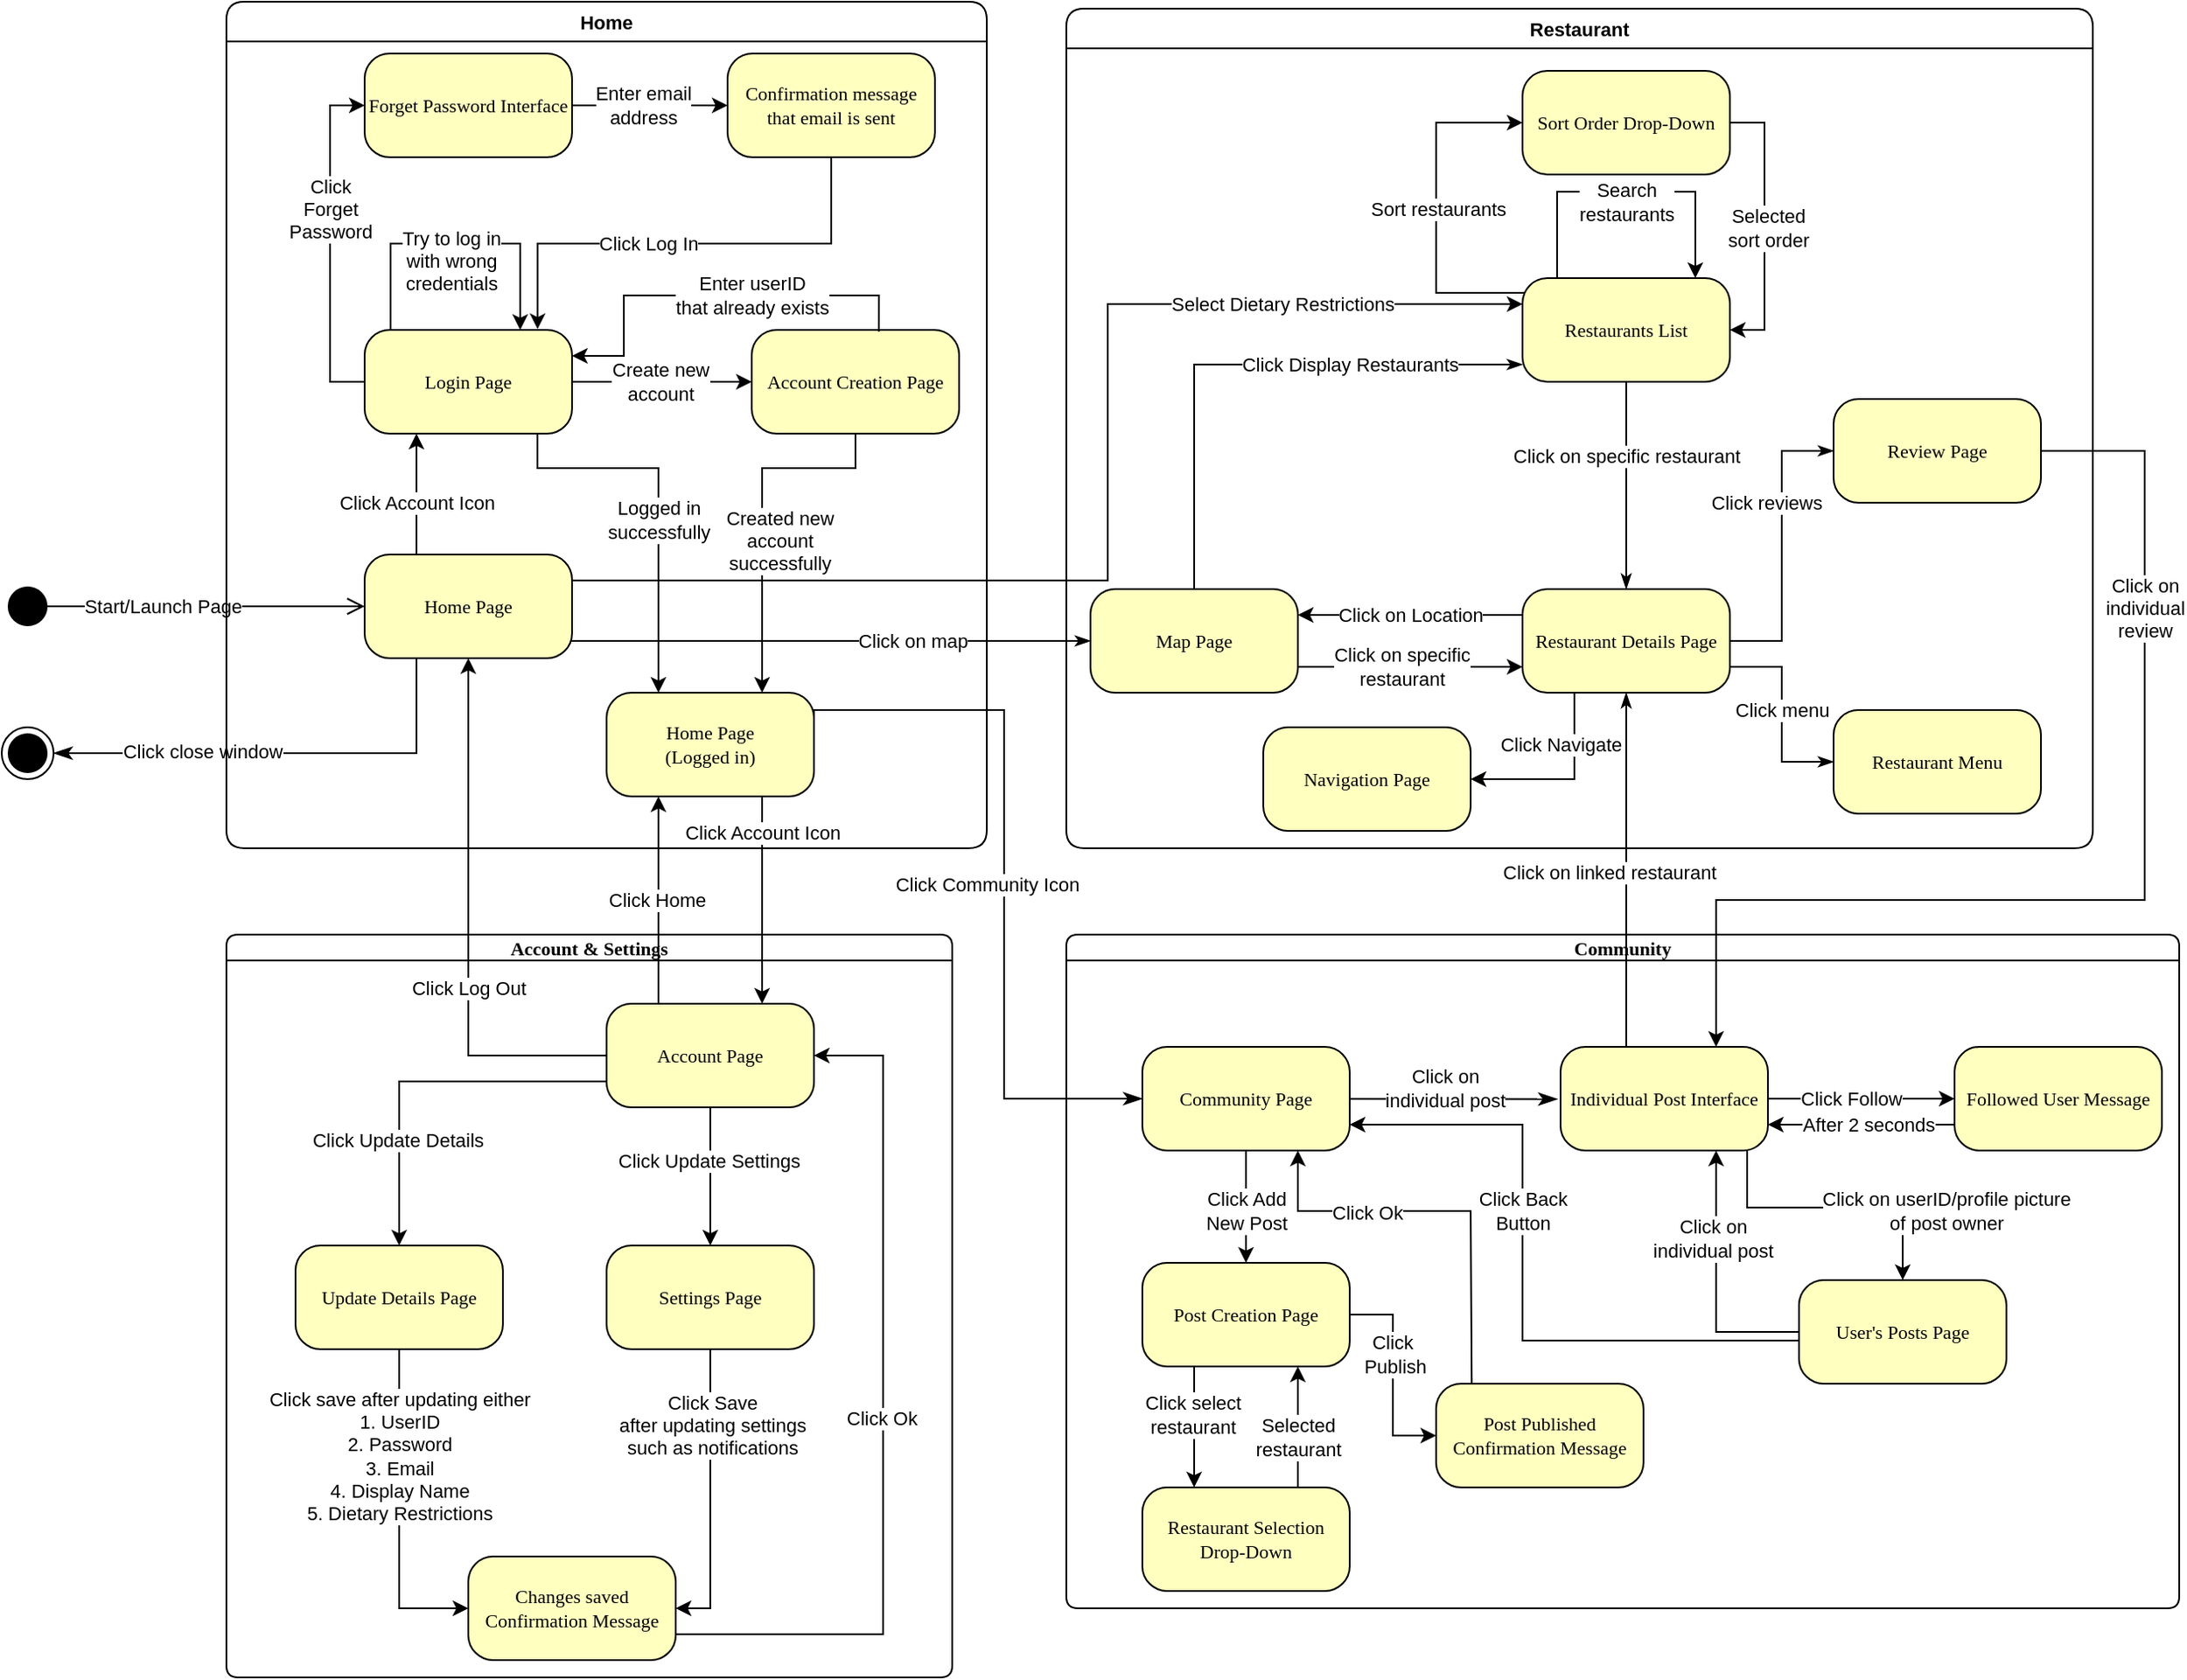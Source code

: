 <mxfile version="20.8.23" type="device"><diagram name="Page-1" id="58cdce13-f638-feb5-8d6f-7d28b1aa9fa0"><mxGraphModel dx="794" dy="396" grid="1" gridSize="10" guides="1" tooltips="1" connect="1" arrows="1" fold="1" page="1" pageScale="1" pageWidth="1100" pageHeight="850" background="none" math="0" shadow="0"><root><mxCell id="0"/><mxCell id="1" parent="0"/><mxCell id="382b91b5511bd0f7-1" value="" style="ellipse;html=1;shape=startState;fillColor=#000000;strokeColor=#000000;rounded=1;shadow=0;comic=0;labelBackgroundColor=none;fontFamily=Verdana;fontSize=11;fontColor=#000000;align=center;direction=south;" parent="1" vertex="1"><mxGeometry x="20" y="425" width="30" height="30" as="geometry"/></mxCell><mxCell id="7J5QnzSgjSci-G4uNdSz-25" style="edgeStyle=orthogonalEdgeStyle;rounded=0;orthogonalLoop=1;jettySize=auto;html=1;exitX=0.996;exitY=0.814;exitDx=0;exitDy=0;entryX=0;entryY=0.5;entryDx=0;entryDy=0;startArrow=none;startFill=0;endArrow=classicThin;endFill=1;fontSize=11;exitPerimeter=0;" parent="1" source="382b91b5511bd0f7-6" target="7J5QnzSgjSci-G4uNdSz-22" edge="1"><mxGeometry relative="1" as="geometry"><Array as="points"><mxPoint x="350" y="460"/></Array></mxGeometry></mxCell><mxCell id="7J5QnzSgjSci-G4uNdSz-26" value="Click on map" style="edgeLabel;html=1;align=center;verticalAlign=middle;resizable=0;points=[];fontSize=11;" parent="7J5QnzSgjSci-G4uNdSz-25" vertex="1" connectable="0"><mxGeometry x="0.413" y="2" relative="1" as="geometry"><mxPoint x="-15" y="2" as="offset"/></mxGeometry></mxCell><mxCell id="OWajW4cfqbQFmXT0bylH-7" style="edgeStyle=orthogonalEdgeStyle;rounded=0;orthogonalLoop=1;jettySize=auto;html=1;exitX=0.25;exitY=1;exitDx=0;exitDy=0;entryX=1;entryY=0.5;entryDx=0;entryDy=0;fontSize=11;endArrow=classicThin;endFill=1;startSize=8;endSize=8;" parent="1" source="382b91b5511bd0f7-6" target="OWajW4cfqbQFmXT0bylH-5" edge="1"><mxGeometry relative="1" as="geometry"><Array as="points"><mxPoint x="260" y="525"/></Array></mxGeometry></mxCell><mxCell id="OWajW4cfqbQFmXT0bylH-17" value="Click close window" style="edgeLabel;html=1;align=center;verticalAlign=middle;resizable=0;points=[];fontSize=11;" parent="OWajW4cfqbQFmXT0bylH-7" vertex="1" connectable="0"><mxGeometry x="0.356" y="-1" relative="1" as="geometry"><mxPoint as="offset"/></mxGeometry></mxCell><mxCell id="2a3bc250acf0617d-7" value="Community" style="swimlane;whiteSpace=wrap;html=1;rounded=1;shadow=0;comic=0;labelBackgroundColor=none;strokeWidth=1;fontFamily=Verdana;fontSize=11;align=center;startSize=15;" parent="1" vertex="1"><mxGeometry x="636" y="630" width="644" height="390" as="geometry"/></mxCell><mxCell id="cELMfS2GaExNaG8Us1sW-94" style="edgeStyle=orthogonalEdgeStyle;rounded=0;orthogonalLoop=1;jettySize=auto;html=1;exitX=1;exitY=0.5;exitDx=0;exitDy=0;fontSize=11;" edge="1" parent="2a3bc250acf0617d-7" source="3cde6dad864a17aa-2" target="cELMfS2GaExNaG8Us1sW-93"><mxGeometry relative="1" as="geometry"/></mxCell><mxCell id="cELMfS2GaExNaG8Us1sW-95" value="Click Follow" style="edgeLabel;html=1;align=center;verticalAlign=middle;resizable=0;points=[];fontSize=11;" vertex="1" connectable="0" parent="cELMfS2GaExNaG8Us1sW-94"><mxGeometry x="-0.3" y="1" relative="1" as="geometry"><mxPoint x="10" y="1" as="offset"/></mxGeometry></mxCell><mxCell id="cELMfS2GaExNaG8Us1sW-99" style="edgeStyle=orthogonalEdgeStyle;rounded=0;orthogonalLoop=1;jettySize=auto;html=1;exitX=0.889;exitY=0.985;exitDx=0;exitDy=0;entryX=0.5;entryY=0;entryDx=0;entryDy=0;fontSize=11;exitPerimeter=0;" edge="1" parent="2a3bc250acf0617d-7" source="3cde6dad864a17aa-2" target="cELMfS2GaExNaG8Us1sW-98"><mxGeometry relative="1" as="geometry"><Array as="points"><mxPoint x="394" y="124"/><mxPoint x="394" y="158"/><mxPoint x="484" y="158"/></Array></mxGeometry></mxCell><mxCell id="cELMfS2GaExNaG8Us1sW-100" value="Click on userID/profile picture &lt;br&gt;of post owner" style="edgeLabel;html=1;align=center;verticalAlign=middle;resizable=0;points=[];fontSize=11;" vertex="1" connectable="0" parent="cELMfS2GaExNaG8Us1sW-99"><mxGeometry x="-0.243" relative="1" as="geometry"><mxPoint x="86" y="2" as="offset"/></mxGeometry></mxCell><mxCell id="3cde6dad864a17aa-2" value="Individual Post Interface" style="rounded=1;whiteSpace=wrap;html=1;arcSize=24;fillColor=#ffffc0;strokeColor=#000000;shadow=0;comic=0;labelBackgroundColor=none;fontFamily=Verdana;fontSize=11;fontColor=#000000;align=center;" parent="2a3bc250acf0617d-7" vertex="1"><mxGeometry x="286" y="65" width="120" height="60" as="geometry"/></mxCell><mxCell id="OWajW4cfqbQFmXT0bylH-1" style="edgeStyle=none;curved=1;rounded=0;orthogonalLoop=1;jettySize=auto;html=1;entryX=-0.015;entryY=0.504;entryDx=0;entryDy=0;entryPerimeter=0;fontSize=11;startSize=8;endSize=8;endArrow=classicThin;endFill=1;" parent="2a3bc250acf0617d-7" source="382b91b5511bd0f7-10" target="3cde6dad864a17aa-2" edge="1"><mxGeometry relative="1" as="geometry"/></mxCell><mxCell id="OWajW4cfqbQFmXT0bylH-12" value="Click on &lt;br&gt;individual post" style="edgeLabel;html=1;align=center;verticalAlign=middle;resizable=0;points=[];fontSize=11;" parent="OWajW4cfqbQFmXT0bylH-1" vertex="1" connectable="0"><mxGeometry x="-0.406" relative="1" as="geometry"><mxPoint x="19" y="-6" as="offset"/></mxGeometry></mxCell><mxCell id="cELMfS2GaExNaG8Us1sW-80" style="edgeStyle=orthogonalEdgeStyle;rounded=0;orthogonalLoop=1;jettySize=auto;html=1;exitX=0.5;exitY=1;exitDx=0;exitDy=0;entryX=0.5;entryY=0;entryDx=0;entryDy=0;fontSize=11;" edge="1" parent="2a3bc250acf0617d-7" source="382b91b5511bd0f7-10" target="cELMfS2GaExNaG8Us1sW-79"><mxGeometry relative="1" as="geometry"/></mxCell><mxCell id="cELMfS2GaExNaG8Us1sW-81" value="Click Add &lt;br&gt;New Post" style="edgeLabel;html=1;align=center;verticalAlign=middle;resizable=0;points=[];fontSize=11;" vertex="1" connectable="0" parent="cELMfS2GaExNaG8Us1sW-80"><mxGeometry x="-0.209" relative="1" as="geometry"><mxPoint y="9" as="offset"/></mxGeometry></mxCell><mxCell id="382b91b5511bd0f7-10" value="Community Page" style="rounded=1;whiteSpace=wrap;html=1;arcSize=24;fillColor=#ffffc0;strokeColor=#000000;shadow=0;comic=0;labelBackgroundColor=none;fontFamily=Verdana;fontSize=11;fontColor=#000000;align=center;fontStyle=0" parent="2a3bc250acf0617d-7" vertex="1"><mxGeometry x="44" y="65" width="120" height="60" as="geometry"/></mxCell><mxCell id="cELMfS2GaExNaG8Us1sW-83" style="edgeStyle=orthogonalEdgeStyle;rounded=0;orthogonalLoop=1;jettySize=auto;html=1;exitX=0.25;exitY=1;exitDx=0;exitDy=0;fontSize=11;entryX=0.25;entryY=0;entryDx=0;entryDy=0;" edge="1" parent="2a3bc250acf0617d-7" source="cELMfS2GaExNaG8Us1sW-79" target="cELMfS2GaExNaG8Us1sW-82"><mxGeometry relative="1" as="geometry"/></mxCell><mxCell id="cELMfS2GaExNaG8Us1sW-84" value="Click select &lt;br&gt;restaurant" style="edgeLabel;html=1;align=center;verticalAlign=middle;resizable=0;points=[];fontSize=11;" vertex="1" connectable="0" parent="cELMfS2GaExNaG8Us1sW-83"><mxGeometry x="-0.206" y="-1" relative="1" as="geometry"><mxPoint as="offset"/></mxGeometry></mxCell><mxCell id="cELMfS2GaExNaG8Us1sW-104" style="edgeStyle=orthogonalEdgeStyle;rounded=0;orthogonalLoop=1;jettySize=auto;html=1;exitX=1;exitY=0.5;exitDx=0;exitDy=0;entryX=0;entryY=0.5;entryDx=0;entryDy=0;fontSize=11;" edge="1" parent="2a3bc250acf0617d-7" source="cELMfS2GaExNaG8Us1sW-79" target="cELMfS2GaExNaG8Us1sW-89"><mxGeometry relative="1" as="geometry"/></mxCell><mxCell id="cELMfS2GaExNaG8Us1sW-105" value="Click&amp;nbsp;&lt;br&gt;Publish" style="edgeLabel;html=1;align=center;verticalAlign=middle;resizable=0;points=[];fontSize=11;" vertex="1" connectable="0" parent="cELMfS2GaExNaG8Us1sW-104"><mxGeometry x="-0.191" y="-1" relative="1" as="geometry"><mxPoint x="2" y="-1" as="offset"/></mxGeometry></mxCell><mxCell id="cELMfS2GaExNaG8Us1sW-79" value="Post Creation Page" style="rounded=1;whiteSpace=wrap;html=1;arcSize=24;fillColor=#ffffc0;strokeColor=#000000;shadow=0;comic=0;labelBackgroundColor=none;fontFamily=Verdana;fontSize=11;fontColor=#000000;align=center;fontStyle=0" vertex="1" parent="2a3bc250acf0617d-7"><mxGeometry x="44" y="190" width="120" height="60" as="geometry"/></mxCell><mxCell id="cELMfS2GaExNaG8Us1sW-85" style="edgeStyle=orthogonalEdgeStyle;rounded=0;orthogonalLoop=1;jettySize=auto;html=1;exitX=0.75;exitY=0;exitDx=0;exitDy=0;entryX=0.75;entryY=1;entryDx=0;entryDy=0;fontSize=11;" edge="1" parent="2a3bc250acf0617d-7" source="cELMfS2GaExNaG8Us1sW-82" target="cELMfS2GaExNaG8Us1sW-79"><mxGeometry relative="1" as="geometry"/></mxCell><mxCell id="cELMfS2GaExNaG8Us1sW-86" value="Selected &lt;br&gt;restaurant" style="edgeLabel;html=1;align=center;verticalAlign=middle;resizable=0;points=[];fontSize=11;" vertex="1" connectable="0" parent="cELMfS2GaExNaG8Us1sW-85"><mxGeometry x="0.267" relative="1" as="geometry"><mxPoint y="15" as="offset"/></mxGeometry></mxCell><mxCell id="cELMfS2GaExNaG8Us1sW-82" value="Restaurant Selection Drop-Down" style="rounded=1;whiteSpace=wrap;html=1;arcSize=24;fillColor=#ffffc0;strokeColor=#000000;shadow=0;comic=0;labelBackgroundColor=none;fontFamily=Verdana;fontSize=11;fontColor=#000000;align=center;fontStyle=0" vertex="1" parent="2a3bc250acf0617d-7"><mxGeometry x="44" y="320" width="120" height="60" as="geometry"/></mxCell><mxCell id="cELMfS2GaExNaG8Us1sW-91" style="edgeStyle=orthogonalEdgeStyle;rounded=0;orthogonalLoop=1;jettySize=auto;html=1;exitX=0.172;exitY=-0.051;exitDx=0;exitDy=0;entryX=0.75;entryY=1;entryDx=0;entryDy=0;fontSize=11;exitPerimeter=0;" edge="1" parent="2a3bc250acf0617d-7" source="cELMfS2GaExNaG8Us1sW-89" target="382b91b5511bd0f7-10"><mxGeometry relative="1" as="geometry"><Array as="points"><mxPoint x="235" y="260"/><mxPoint x="234" y="160"/><mxPoint x="134" y="160"/></Array></mxGeometry></mxCell><mxCell id="cELMfS2GaExNaG8Us1sW-92" value="Click Ok" style="edgeLabel;html=1;align=center;verticalAlign=middle;resizable=0;points=[];fontSize=11;" vertex="1" connectable="0" parent="cELMfS2GaExNaG8Us1sW-91"><mxGeometry x="-0.172" y="1" relative="1" as="geometry"><mxPoint x="-59" y="-4" as="offset"/></mxGeometry></mxCell><mxCell id="cELMfS2GaExNaG8Us1sW-89" value="Post Published Confirmation Message" style="rounded=1;whiteSpace=wrap;html=1;arcSize=24;fillColor=#ffffc0;strokeColor=#000000;shadow=0;comic=0;labelBackgroundColor=none;fontFamily=Verdana;fontSize=11;fontColor=#000000;align=center;fontStyle=0" vertex="1" parent="2a3bc250acf0617d-7"><mxGeometry x="214" y="260" width="120" height="60" as="geometry"/></mxCell><mxCell id="cELMfS2GaExNaG8Us1sW-96" style="edgeStyle=orthogonalEdgeStyle;rounded=0;orthogonalLoop=1;jettySize=auto;html=1;exitX=0;exitY=0.75;exitDx=0;exitDy=0;entryX=1;entryY=0.75;entryDx=0;entryDy=0;fontSize=11;" edge="1" parent="2a3bc250acf0617d-7" source="cELMfS2GaExNaG8Us1sW-93" target="3cde6dad864a17aa-2"><mxGeometry relative="1" as="geometry"/></mxCell><mxCell id="cELMfS2GaExNaG8Us1sW-97" value="After 2 seconds" style="edgeLabel;html=1;align=center;verticalAlign=middle;resizable=0;points=[];fontSize=11;" vertex="1" connectable="0" parent="cELMfS2GaExNaG8Us1sW-96"><mxGeometry x="0.153" relative="1" as="geometry"><mxPoint x="12" as="offset"/></mxGeometry></mxCell><mxCell id="cELMfS2GaExNaG8Us1sW-93" value="Followed User Message" style="rounded=1;whiteSpace=wrap;html=1;arcSize=24;fillColor=#ffffc0;strokeColor=#000000;shadow=0;comic=0;labelBackgroundColor=none;fontFamily=Verdana;fontSize=11;fontColor=#000000;align=center;" vertex="1" parent="2a3bc250acf0617d-7"><mxGeometry x="514" y="65" width="120" height="60" as="geometry"/></mxCell><mxCell id="cELMfS2GaExNaG8Us1sW-101" style="edgeStyle=orthogonalEdgeStyle;rounded=0;orthogonalLoop=1;jettySize=auto;html=1;exitX=0;exitY=0.5;exitDx=0;exitDy=0;entryX=0.75;entryY=1;entryDx=0;entryDy=0;fontSize=11;" edge="1" parent="2a3bc250acf0617d-7" source="cELMfS2GaExNaG8Us1sW-98" target="3cde6dad864a17aa-2"><mxGeometry relative="1" as="geometry"/></mxCell><mxCell id="cELMfS2GaExNaG8Us1sW-102" value="Click on &lt;br&gt;individual post" style="edgeLabel;html=1;align=center;verticalAlign=middle;resizable=0;points=[];fontSize=11;" vertex="1" connectable="0" parent="cELMfS2GaExNaG8Us1sW-101"><mxGeometry x="0.685" y="2" relative="1" as="geometry"><mxPoint y="27" as="offset"/></mxGeometry></mxCell><mxCell id="cELMfS2GaExNaG8Us1sW-106" style="edgeStyle=orthogonalEdgeStyle;rounded=0;orthogonalLoop=1;jettySize=auto;html=1;exitX=0;exitY=0.75;exitDx=0;exitDy=0;entryX=1;entryY=0.75;entryDx=0;entryDy=0;fontSize=11;" edge="1" parent="2a3bc250acf0617d-7" source="cELMfS2GaExNaG8Us1sW-98" target="382b91b5511bd0f7-10"><mxGeometry relative="1" as="geometry"><Array as="points"><mxPoint x="264" y="235"/><mxPoint x="264" y="110"/></Array></mxGeometry></mxCell><mxCell id="cELMfS2GaExNaG8Us1sW-107" value="Click Back &lt;br&gt;Button" style="edgeLabel;html=1;align=center;verticalAlign=middle;resizable=0;points=[];fontSize=11;" vertex="1" connectable="0" parent="cELMfS2GaExNaG8Us1sW-106"><mxGeometry x="0.24" relative="1" as="geometry"><mxPoint as="offset"/></mxGeometry></mxCell><mxCell id="cELMfS2GaExNaG8Us1sW-98" value="User's Posts Page" style="rounded=1;whiteSpace=wrap;html=1;arcSize=24;fillColor=#ffffc0;strokeColor=#000000;shadow=0;comic=0;labelBackgroundColor=none;fontFamily=Verdana;fontSize=11;fontColor=#000000;align=center;" vertex="1" parent="2a3bc250acf0617d-7"><mxGeometry x="424" y="200" width="120" height="60" as="geometry"/></mxCell><mxCell id="2a3bc250acf0617d-9" style="edgeStyle=orthogonalEdgeStyle;html=1;labelBackgroundColor=none;endArrow=open;endSize=8;strokeColor=#000000;fontFamily=Verdana;fontSize=11;align=left;rounded=0;" parent="1" target="382b91b5511bd0f7-6" edge="1"><mxGeometry relative="1" as="geometry"><mxPoint x="40" y="440" as="sourcePoint"/><Array as="points"><mxPoint x="40" y="444"/><mxPoint x="40" y="440"/></Array></mxGeometry></mxCell><mxCell id="OWajW4cfqbQFmXT0bylH-11" value="Start/Launch Page" style="edgeLabel;html=1;align=center;verticalAlign=middle;resizable=0;points=[];fontSize=11;" parent="2a3bc250acf0617d-9" vertex="1" connectable="0"><mxGeometry x="-0.302" y="-1" relative="1" as="geometry"><mxPoint x="12" y="-1" as="offset"/></mxGeometry></mxCell><mxCell id="2a3bc250acf0617d-13" style="edgeStyle=orthogonalEdgeStyle;html=1;exitX=1;exitY=0.5;labelBackgroundColor=none;endArrow=classicThin;endSize=8;strokeColor=#000000;fontFamily=Verdana;fontSize=11;align=left;endFill=1;rounded=0;exitDx=0;exitDy=0;entryX=0;entryY=0.5;entryDx=0;entryDy=0;" parent="1" source="cELMfS2GaExNaG8Us1sW-20" target="382b91b5511bd0f7-10" edge="1"><mxGeometry relative="1" as="geometry"><mxPoint x="430" y="665" as="targetPoint"/><Array as="points"><mxPoint x="600" y="500"/><mxPoint x="600" y="725"/></Array></mxGeometry></mxCell><mxCell id="7J5QnzSgjSci-G4uNdSz-4" value="Click Community Icon" style="edgeLabel;html=1;align=center;verticalAlign=middle;resizable=0;points=[];fontSize=11;" parent="2a3bc250acf0617d-13" vertex="1" connectable="0"><mxGeometry x="-0.21" relative="1" as="geometry"><mxPoint x="-10" y="59" as="offset"/></mxGeometry></mxCell><mxCell id="7J5QnzSgjSci-G4uNdSz-19" style="edgeStyle=orthogonalEdgeStyle;rounded=0;orthogonalLoop=1;jettySize=auto;html=1;exitX=0.5;exitY=1;exitDx=0;exitDy=0;startArrow=classicThin;startFill=1;endArrow=none;endFill=0;fontSize=11;" parent="1" source="7J5QnzSgjSci-G4uNdSz-7" edge="1"><mxGeometry relative="1" as="geometry"><mxPoint x="960" y="695" as="targetPoint"/><Array as="points"><mxPoint x="960" y="695"/></Array></mxGeometry></mxCell><mxCell id="OWajW4cfqbQFmXT0bylH-13" value="Click on linked restaurant" style="edgeLabel;html=1;align=center;verticalAlign=middle;resizable=0;points=[];fontSize=11;" parent="7J5QnzSgjSci-G4uNdSz-19" vertex="1" connectable="0"><mxGeometry x="-0.376" y="4" relative="1" as="geometry"><mxPoint x="-14" y="40" as="offset"/></mxGeometry></mxCell><mxCell id="7J5QnzSgjSci-G4uNdSz-32" value="Restaurant" style="swimlane;whiteSpace=wrap;html=1;rounded=1;fontSize=11;startSize=23;" parent="1" vertex="1"><mxGeometry x="636" y="94" width="594" height="486" as="geometry"/></mxCell><mxCell id="7J5QnzSgjSci-G4uNdSz-29" value="Review Page" style="rounded=1;whiteSpace=wrap;html=1;arcSize=24;fillColor=#ffffc0;strokeColor=#000000;shadow=0;comic=0;labelBackgroundColor=none;fontFamily=Verdana;fontSize=11;fontColor=#000000;align=center;" parent="7J5QnzSgjSci-G4uNdSz-32" vertex="1"><mxGeometry x="444" y="226" width="120" height="60" as="geometry"/></mxCell><mxCell id="7J5QnzSgjSci-G4uNdSz-14" value="Restaurant Menu" style="rounded=1;whiteSpace=wrap;html=1;arcSize=24;fillColor=#ffffc0;strokeColor=#000000;shadow=0;comic=0;labelBackgroundColor=none;fontFamily=Verdana;fontSize=11;fontColor=#000000;align=center;" parent="7J5QnzSgjSci-G4uNdSz-32" vertex="1"><mxGeometry x="444" y="406" width="120" height="60" as="geometry"/></mxCell><mxCell id="cELMfS2GaExNaG8Us1sW-108" style="edgeStyle=orthogonalEdgeStyle;rounded=0;orthogonalLoop=1;jettySize=auto;html=1;exitX=0;exitY=0.25;exitDx=0;exitDy=0;entryX=1;entryY=0.25;entryDx=0;entryDy=0;fontSize=11;" edge="1" parent="7J5QnzSgjSci-G4uNdSz-32" source="7J5QnzSgjSci-G4uNdSz-7" target="7J5QnzSgjSci-G4uNdSz-22"><mxGeometry relative="1" as="geometry"/></mxCell><mxCell id="cELMfS2GaExNaG8Us1sW-109" value="Click on Location" style="edgeLabel;html=1;align=center;verticalAlign=middle;resizable=0;points=[];fontSize=11;" vertex="1" connectable="0" parent="cELMfS2GaExNaG8Us1sW-108"><mxGeometry x="0.188" relative="1" as="geometry"><mxPoint x="12" as="offset"/></mxGeometry></mxCell><mxCell id="cELMfS2GaExNaG8Us1sW-125" style="edgeStyle=orthogonalEdgeStyle;rounded=0;orthogonalLoop=1;jettySize=auto;html=1;exitX=0.25;exitY=1;exitDx=0;exitDy=0;entryX=1;entryY=0.5;entryDx=0;entryDy=0;fontSize=11;" edge="1" parent="7J5QnzSgjSci-G4uNdSz-32" source="7J5QnzSgjSci-G4uNdSz-7" target="cELMfS2GaExNaG8Us1sW-124"><mxGeometry relative="1" as="geometry"/></mxCell><mxCell id="cELMfS2GaExNaG8Us1sW-126" value="Click Navigate" style="edgeLabel;html=1;align=center;verticalAlign=middle;resizable=0;points=[];fontSize=11;" vertex="1" connectable="0" parent="cELMfS2GaExNaG8Us1sW-125"><mxGeometry x="0.279" relative="1" as="geometry"><mxPoint x="12" y="-20" as="offset"/></mxGeometry></mxCell><mxCell id="7J5QnzSgjSci-G4uNdSz-7" value="Restaurant Details Page" style="rounded=1;whiteSpace=wrap;html=1;arcSize=24;fillColor=#ffffc0;strokeColor=#000000;shadow=0;comic=0;labelBackgroundColor=none;fontFamily=Verdana;fontSize=11;fontColor=#000000;align=center;" parent="7J5QnzSgjSci-G4uNdSz-32" vertex="1"><mxGeometry x="264" y="336" width="120" height="60" as="geometry"/></mxCell><mxCell id="7J5QnzSgjSci-G4uNdSz-30" style="edgeStyle=orthogonalEdgeStyle;rounded=0;orthogonalLoop=1;jettySize=auto;html=1;exitX=1;exitY=0.5;exitDx=0;exitDy=0;entryX=0;entryY=0.5;entryDx=0;entryDy=0;strokeColor=#000000;startArrow=none;startFill=0;endArrow=classicThin;endFill=1;fontSize=11;" parent="7J5QnzSgjSci-G4uNdSz-32" source="7J5QnzSgjSci-G4uNdSz-7" target="7J5QnzSgjSci-G4uNdSz-29" edge="1"><mxGeometry relative="1" as="geometry"/></mxCell><mxCell id="OWajW4cfqbQFmXT0bylH-16" value="Click reviews" style="edgeLabel;html=1;align=center;verticalAlign=middle;resizable=0;points=[];fontSize=11;" parent="7J5QnzSgjSci-G4uNdSz-30" vertex="1" connectable="0"><mxGeometry x="0.429" y="-3" relative="1" as="geometry"><mxPoint x="-12" y="11" as="offset"/></mxGeometry></mxCell><mxCell id="7J5QnzSgjSci-G4uNdSz-16" style="edgeStyle=orthogonalEdgeStyle;rounded=0;orthogonalLoop=1;jettySize=auto;html=1;exitX=0;exitY=0.5;exitDx=0;exitDy=0;entryX=1;entryY=0.75;entryDx=0;entryDy=0;startArrow=classicThin;startFill=1;endArrow=none;endFill=0;fontSize=11;" parent="7J5QnzSgjSci-G4uNdSz-32" source="7J5QnzSgjSci-G4uNdSz-14" target="7J5QnzSgjSci-G4uNdSz-7" edge="1"><mxGeometry relative="1" as="geometry"/></mxCell><mxCell id="OWajW4cfqbQFmXT0bylH-15" value="Click menu" style="edgeLabel;html=1;align=center;verticalAlign=middle;resizable=0;points=[];fontSize=11;" parent="7J5QnzSgjSci-G4uNdSz-16" vertex="1" connectable="0"><mxGeometry x="0.304" y="-1" relative="1" as="geometry"><mxPoint x="-1" y="15" as="offset"/></mxGeometry></mxCell><mxCell id="cELMfS2GaExNaG8Us1sW-119" style="edgeStyle=orthogonalEdgeStyle;rounded=0;orthogonalLoop=1;jettySize=auto;html=1;exitX=0.022;exitY=0.142;exitDx=0;exitDy=0;fontSize=11;exitPerimeter=0;entryX=0;entryY=0.5;entryDx=0;entryDy=0;" edge="1" parent="7J5QnzSgjSci-G4uNdSz-32" source="382b91b5511bd0f7-9" target="cELMfS2GaExNaG8Us1sW-121"><mxGeometry relative="1" as="geometry"><mxPoint x="234" y="96" as="targetPoint"/><Array as="points"><mxPoint x="214" y="165"/><mxPoint x="214" y="66"/></Array></mxGeometry></mxCell><mxCell id="cELMfS2GaExNaG8Us1sW-120" value="Sort restaurants" style="edgeLabel;html=1;align=center;verticalAlign=middle;resizable=0;points=[];fontSize=11;" vertex="1" connectable="0" parent="cELMfS2GaExNaG8Us1sW-119"><mxGeometry x="0.525" y="4" relative="1" as="geometry"><mxPoint x="-2" y="54" as="offset"/></mxGeometry></mxCell><mxCell id="382b91b5511bd0f7-9" value="Restaurants List" style="rounded=1;whiteSpace=wrap;html=1;arcSize=24;fillColor=#ffffc0;strokeColor=#000000;shadow=0;comic=0;labelBackgroundColor=none;fontFamily=Verdana;fontSize=11;fontColor=#000000;align=center;" parent="7J5QnzSgjSci-G4uNdSz-32" vertex="1"><mxGeometry x="264" y="156" width="120" height="60" as="geometry"/></mxCell><mxCell id="7J5QnzSgjSci-G4uNdSz-11" style="edgeStyle=orthogonalEdgeStyle;rounded=0;orthogonalLoop=1;jettySize=auto;html=1;exitX=0.5;exitY=0;exitDx=0;exitDy=0;entryX=0.5;entryY=1;entryDx=0;entryDy=0;startArrow=classicThin;startFill=1;endArrow=none;endFill=0;fontSize=11;" parent="7J5QnzSgjSci-G4uNdSz-32" source="7J5QnzSgjSci-G4uNdSz-7" target="382b91b5511bd0f7-9" edge="1"><mxGeometry relative="1" as="geometry"/></mxCell><mxCell id="OWajW4cfqbQFmXT0bylH-14" value="Click on specific restaurant" style="edgeLabel;html=1;align=center;verticalAlign=middle;resizable=0;points=[];fontSize=11;" parent="7J5QnzSgjSci-G4uNdSz-11" vertex="1" connectable="0"><mxGeometry x="0.291" relative="1" as="geometry"><mxPoint as="offset"/></mxGeometry></mxCell><mxCell id="cELMfS2GaExNaG8Us1sW-111" style="edgeStyle=orthogonalEdgeStyle;rounded=0;orthogonalLoop=1;jettySize=auto;html=1;exitX=1;exitY=0.75;exitDx=0;exitDy=0;entryX=0;entryY=0.75;entryDx=0;entryDy=0;fontSize=11;" edge="1" parent="7J5QnzSgjSci-G4uNdSz-32" source="7J5QnzSgjSci-G4uNdSz-22" target="7J5QnzSgjSci-G4uNdSz-7"><mxGeometry relative="1" as="geometry"/></mxCell><mxCell id="cELMfS2GaExNaG8Us1sW-112" value="Click on specific &lt;br&gt;restaurant" style="edgeLabel;html=1;align=center;verticalAlign=middle;resizable=0;points=[];fontSize=11;" vertex="1" connectable="0" parent="cELMfS2GaExNaG8Us1sW-111"><mxGeometry x="-0.295" relative="1" as="geometry"><mxPoint x="14" as="offset"/></mxGeometry></mxCell><mxCell id="7J5QnzSgjSci-G4uNdSz-22" value="Map Page" style="rounded=1;whiteSpace=wrap;html=1;arcSize=24;fillColor=#ffffc0;strokeColor=#000000;shadow=0;comic=0;labelBackgroundColor=none;fontFamily=Verdana;fontSize=11;fontColor=#000000;align=center;" parent="7J5QnzSgjSci-G4uNdSz-32" vertex="1"><mxGeometry x="14" y="336" width="120" height="60" as="geometry"/></mxCell><mxCell id="7J5QnzSgjSci-G4uNdSz-23" style="edgeStyle=orthogonalEdgeStyle;rounded=0;orthogonalLoop=1;jettySize=auto;html=1;entryX=0.5;entryY=0;entryDx=0;entryDy=0;startArrow=classicThin;startFill=1;endArrow=none;endFill=0;fontSize=11;" parent="7J5QnzSgjSci-G4uNdSz-32" target="7J5QnzSgjSci-G4uNdSz-22" edge="1"><mxGeometry relative="1" as="geometry"><mxPoint x="264" y="206" as="sourcePoint"/><Array as="points"><mxPoint x="264" y="206"/><mxPoint x="74" y="206"/></Array></mxGeometry></mxCell><mxCell id="cELMfS2GaExNaG8Us1sW-110" value="Click Display Restaurants" style="edgeLabel;html=1;align=center;verticalAlign=middle;resizable=0;points=[];fontSize=11;" vertex="1" connectable="0" parent="7J5QnzSgjSci-G4uNdSz-23"><mxGeometry x="-0.2" relative="1" as="geometry"><mxPoint x="28" as="offset"/></mxGeometry></mxCell><mxCell id="cELMfS2GaExNaG8Us1sW-113" style="edgeStyle=orthogonalEdgeStyle;rounded=0;orthogonalLoop=1;jettySize=auto;html=1;fontSize=11;" edge="1" parent="7J5QnzSgjSci-G4uNdSz-32"><mxGeometry relative="1" as="geometry"><mxPoint x="284" y="156" as="sourcePoint"/><mxPoint x="364" y="156" as="targetPoint"/><Array as="points"><mxPoint x="284" y="156"/><mxPoint x="284" y="106"/><mxPoint x="364" y="106"/><mxPoint x="364" y="156"/></Array></mxGeometry></mxCell><mxCell id="cELMfS2GaExNaG8Us1sW-114" value="Search&lt;br&gt;restaurants" style="edgeLabel;html=1;align=center;verticalAlign=middle;resizable=0;points=[];fontSize=11;" vertex="1" connectable="0" parent="cELMfS2GaExNaG8Us1sW-113"><mxGeometry x="-0.135" y="-1" relative="1" as="geometry"><mxPoint x="12" y="5" as="offset"/></mxGeometry></mxCell><mxCell id="cELMfS2GaExNaG8Us1sW-122" style="edgeStyle=orthogonalEdgeStyle;rounded=0;orthogonalLoop=1;jettySize=auto;html=1;exitX=1;exitY=0.5;exitDx=0;exitDy=0;entryX=1;entryY=0.5;entryDx=0;entryDy=0;fontSize=11;" edge="1" parent="7J5QnzSgjSci-G4uNdSz-32" source="cELMfS2GaExNaG8Us1sW-121" target="382b91b5511bd0f7-9"><mxGeometry relative="1" as="geometry"/></mxCell><mxCell id="cELMfS2GaExNaG8Us1sW-123" value="Selected &lt;br&gt;sort order" style="edgeLabel;html=1;align=center;verticalAlign=middle;resizable=0;points=[];fontSize=11;" vertex="1" connectable="0" parent="cELMfS2GaExNaG8Us1sW-122"><mxGeometry x="-0.371" y="1" relative="1" as="geometry"><mxPoint x="1" y="30" as="offset"/></mxGeometry></mxCell><mxCell id="cELMfS2GaExNaG8Us1sW-121" value="Sort Order Drop-Down" style="rounded=1;whiteSpace=wrap;html=1;arcSize=24;fillColor=#ffffc0;strokeColor=#000000;shadow=0;comic=0;labelBackgroundColor=none;fontFamily=Verdana;fontSize=11;fontColor=#000000;align=center;" vertex="1" parent="7J5QnzSgjSci-G4uNdSz-32"><mxGeometry x="264" y="36" width="120" height="60" as="geometry"/></mxCell><mxCell id="cELMfS2GaExNaG8Us1sW-124" value="Navigation Page" style="rounded=1;whiteSpace=wrap;html=1;arcSize=24;fillColor=#ffffc0;strokeColor=#000000;shadow=0;comic=0;labelBackgroundColor=none;fontFamily=Verdana;fontSize=11;fontColor=#000000;align=center;" vertex="1" parent="7J5QnzSgjSci-G4uNdSz-32"><mxGeometry x="114" y="416" width="120" height="60" as="geometry"/></mxCell><mxCell id="7J5QnzSgjSci-G4uNdSz-34" value="Home" style="swimlane;whiteSpace=wrap;html=1;strokeColor=#000000;rounded=1;fontSize=11;" parent="1" vertex="1"><mxGeometry x="150" y="90" width="440" height="490" as="geometry"/></mxCell><mxCell id="cELMfS2GaExNaG8Us1sW-21" style="edgeStyle=orthogonalEdgeStyle;rounded=0;orthogonalLoop=1;jettySize=auto;html=1;exitX=0.5;exitY=1;exitDx=0;exitDy=0;entryX=0.75;entryY=0;entryDx=0;entryDy=0;fontSize=11;" edge="1" parent="7J5QnzSgjSci-G4uNdSz-34" source="382b91b5511bd0f7-7" target="cELMfS2GaExNaG8Us1sW-20"><mxGeometry relative="1" as="geometry"><Array as="points"><mxPoint x="364" y="270"/><mxPoint x="310" y="270"/></Array></mxGeometry></mxCell><mxCell id="cELMfS2GaExNaG8Us1sW-23" value="Created new &lt;br&gt;account &lt;br&gt;successfully" style="edgeLabel;html=1;align=center;verticalAlign=middle;resizable=0;points=[];fontSize=11;" vertex="1" connectable="0" parent="cELMfS2GaExNaG8Us1sW-21"><mxGeometry x="0.164" relative="1" as="geometry"><mxPoint x="10" y="-3" as="offset"/></mxGeometry></mxCell><mxCell id="382b91b5511bd0f7-7" value="Account Creation Page" style="rounded=1;whiteSpace=wrap;html=1;arcSize=24;fillColor=#ffffc0;strokeColor=#000000;shadow=0;comic=0;labelBackgroundColor=none;fontFamily=Verdana;fontSize=11;fontColor=#000000;align=center;" parent="7J5QnzSgjSci-G4uNdSz-34" vertex="1"><mxGeometry x="304" y="190" width="120" height="60" as="geometry"/></mxCell><mxCell id="cELMfS2GaExNaG8Us1sW-75" style="edgeStyle=orthogonalEdgeStyle;rounded=0;orthogonalLoop=1;jettySize=auto;html=1;exitX=1;exitY=0.5;exitDx=0;exitDy=0;entryX=0;entryY=0.5;entryDx=0;entryDy=0;fontSize=11;" edge="1" parent="7J5QnzSgjSci-G4uNdSz-34" source="cELMfS2GaExNaG8Us1sW-5" target="cELMfS2GaExNaG8Us1sW-74"><mxGeometry relative="1" as="geometry"><Array as="points"><mxPoint x="250" y="60"/><mxPoint x="250" y="60"/></Array></mxGeometry></mxCell><mxCell id="cELMfS2GaExNaG8Us1sW-76" value="Enter email &lt;br&gt;address" style="edgeLabel;html=1;align=center;verticalAlign=middle;resizable=0;points=[];fontSize=11;" vertex="1" connectable="0" parent="cELMfS2GaExNaG8Us1sW-75"><mxGeometry x="-0.304" relative="1" as="geometry"><mxPoint x="9" as="offset"/></mxGeometry></mxCell><mxCell id="cELMfS2GaExNaG8Us1sW-5" value="Forget Password Interface" style="rounded=1;whiteSpace=wrap;html=1;arcSize=24;fillColor=#ffffc0;strokeColor=#000000;shadow=0;comic=0;labelBackgroundColor=none;fontFamily=Verdana;fontSize=11;fontColor=#000000;align=center;" vertex="1" parent="7J5QnzSgjSci-G4uNdSz-34"><mxGeometry x="80" y="30" width="120" height="60" as="geometry"/></mxCell><mxCell id="cELMfS2GaExNaG8Us1sW-15" style="edgeStyle=orthogonalEdgeStyle;rounded=0;orthogonalLoop=1;jettySize=auto;html=1;exitX=1;exitY=0.5;exitDx=0;exitDy=0;entryX=0;entryY=0.5;entryDx=0;entryDy=0;fontSize=11;" edge="1" parent="7J5QnzSgjSci-G4uNdSz-34" source="382b91b5511bd0f7-5" target="382b91b5511bd0f7-7"><mxGeometry relative="1" as="geometry"/></mxCell><mxCell id="cELMfS2GaExNaG8Us1sW-16" value="Create new &lt;br&gt;account" style="edgeLabel;html=1;align=center;verticalAlign=middle;resizable=0;points=[];fontSize=11;" vertex="1" connectable="0" parent="cELMfS2GaExNaG8Us1sW-15"><mxGeometry x="-0.267" relative="1" as="geometry"><mxPoint x="13" as="offset"/></mxGeometry></mxCell><mxCell id="382b91b5511bd0f7-5" value="Login Page" style="rounded=1;whiteSpace=wrap;html=1;arcSize=24;fillColor=#ffffc0;strokeColor=#000000;shadow=0;comic=0;labelBackgroundColor=none;fontFamily=Verdana;fontSize=11;fontColor=#000000;align=center;" parent="7J5QnzSgjSci-G4uNdSz-34" vertex="1"><mxGeometry x="80" y="190" width="120" height="60" as="geometry"/></mxCell><mxCell id="cELMfS2GaExNaG8Us1sW-6" style="edgeStyle=orthogonalEdgeStyle;rounded=0;orthogonalLoop=1;jettySize=auto;html=1;exitX=0;exitY=0.5;exitDx=0;exitDy=0;entryX=0;entryY=0.5;entryDx=0;entryDy=0;fontSize=11;" edge="1" parent="7J5QnzSgjSci-G4uNdSz-34" source="382b91b5511bd0f7-5" target="cELMfS2GaExNaG8Us1sW-5"><mxGeometry relative="1" as="geometry"/></mxCell><mxCell id="cELMfS2GaExNaG8Us1sW-7" value="Click&lt;br&gt;Forget &lt;br style=&quot;font-size: 11px;&quot;&gt;Password" style="edgeLabel;html=1;align=center;verticalAlign=middle;resizable=0;points=[];fontSize=11;" vertex="1" connectable="0" parent="cELMfS2GaExNaG8Us1sW-6"><mxGeometry x="-0.281" y="1" relative="1" as="geometry"><mxPoint x="1" y="-48" as="offset"/></mxGeometry></mxCell><mxCell id="cELMfS2GaExNaG8Us1sW-8" style="edgeStyle=orthogonalEdgeStyle;rounded=0;orthogonalLoop=1;jettySize=auto;html=1;entryX=0.25;entryY=0;entryDx=0;entryDy=0;fontSize=11;" edge="1" parent="7J5QnzSgjSci-G4uNdSz-34" target="cELMfS2GaExNaG8Us1sW-20"><mxGeometry relative="1" as="geometry"><mxPoint x="180" y="250" as="sourcePoint"/><Array as="points"><mxPoint x="179" y="250"/><mxPoint x="180" y="250"/><mxPoint x="180" y="270"/><mxPoint x="250" y="270"/></Array></mxGeometry></mxCell><mxCell id="cELMfS2GaExNaG8Us1sW-9" value="Logged in &lt;br&gt;successfully" style="edgeLabel;html=1;align=center;verticalAlign=middle;resizable=0;points=[];fontSize=11;" vertex="1" connectable="0" parent="cELMfS2GaExNaG8Us1sW-8"><mxGeometry x="-0.29" y="-2" relative="1" as="geometry"><mxPoint x="13" y="28" as="offset"/></mxGeometry></mxCell><mxCell id="cELMfS2GaExNaG8Us1sW-17" style="edgeStyle=orthogonalEdgeStyle;rounded=0;orthogonalLoop=1;jettySize=auto;html=1;exitX=0.25;exitY=0;exitDx=0;exitDy=0;fontSize=11;entryX=0.25;entryY=1;entryDx=0;entryDy=0;" edge="1" parent="7J5QnzSgjSci-G4uNdSz-34" source="382b91b5511bd0f7-6" target="382b91b5511bd0f7-5"><mxGeometry relative="1" as="geometry"><mxPoint x="170" y="250" as="targetPoint"/><Array as="points"/></mxGeometry></mxCell><mxCell id="cELMfS2GaExNaG8Us1sW-18" value="Click Account Icon" style="edgeLabel;html=1;align=center;verticalAlign=middle;resizable=0;points=[];fontSize=11;" vertex="1" connectable="0" parent="cELMfS2GaExNaG8Us1sW-17"><mxGeometry x="0.314" relative="1" as="geometry"><mxPoint y="16" as="offset"/></mxGeometry></mxCell><mxCell id="382b91b5511bd0f7-6" value="Home Page" style="rounded=1;whiteSpace=wrap;html=1;arcSize=24;fillColor=#ffffc0;strokeColor=#000000;shadow=0;comic=0;labelBackgroundColor=none;fontFamily=Verdana;fontSize=11;fontColor=#000000;align=center;" parent="7J5QnzSgjSci-G4uNdSz-34" vertex="1"><mxGeometry x="80" y="320" width="120" height="60" as="geometry"/></mxCell><mxCell id="cELMfS2GaExNaG8Us1sW-13" style="edgeStyle=orthogonalEdgeStyle;rounded=0;orthogonalLoop=1;jettySize=auto;html=1;entryX=0.75;entryY=0;entryDx=0;entryDy=0;fontSize=11;" edge="1" parent="7J5QnzSgjSci-G4uNdSz-34" source="382b91b5511bd0f7-5" target="382b91b5511bd0f7-5"><mxGeometry relative="1" as="geometry"><mxPoint x="111.0" y="100" as="sourcePoint"/><mxPoint x="171" y="100" as="targetPoint"/><Array as="points"><mxPoint x="95" y="140"/><mxPoint x="170" y="140"/></Array></mxGeometry></mxCell><mxCell id="cELMfS2GaExNaG8Us1sW-14" value="Try to log in &lt;br&gt;with wrong &lt;br&gt;credentials" style="edgeLabel;html=1;align=center;verticalAlign=middle;resizable=0;points=[];fontSize=11;" vertex="1" connectable="0" parent="cELMfS2GaExNaG8Us1sW-13"><mxGeometry x="-0.278" y="2" relative="1" as="geometry"><mxPoint x="22" y="12" as="offset"/></mxGeometry></mxCell><mxCell id="cELMfS2GaExNaG8Us1sW-20" value="Home Page &lt;br&gt;(Logged in)" style="rounded=1;whiteSpace=wrap;html=1;arcSize=24;fillColor=#ffffc0;strokeColor=#000000;shadow=0;comic=0;labelBackgroundColor=none;fontFamily=Verdana;fontSize=11;fontColor=#000000;align=center;" vertex="1" parent="7J5QnzSgjSci-G4uNdSz-34"><mxGeometry x="220" y="400" width="120" height="60" as="geometry"/></mxCell><mxCell id="cELMfS2GaExNaG8Us1sW-77" style="edgeStyle=orthogonalEdgeStyle;rounded=0;orthogonalLoop=1;jettySize=auto;html=1;exitX=0.5;exitY=1;exitDx=0;exitDy=0;entryX=0.834;entryY=-0.008;entryDx=0;entryDy=0;entryPerimeter=0;fontSize=11;" edge="1" parent="7J5QnzSgjSci-G4uNdSz-34" source="cELMfS2GaExNaG8Us1sW-74" target="382b91b5511bd0f7-5"><mxGeometry relative="1" as="geometry"/></mxCell><mxCell id="cELMfS2GaExNaG8Us1sW-78" value="Click Log In" style="edgeLabel;html=1;align=center;verticalAlign=middle;resizable=0;points=[];fontSize=11;" vertex="1" connectable="0" parent="cELMfS2GaExNaG8Us1sW-77"><mxGeometry x="0.157" y="1" relative="1" as="geometry"><mxPoint y="-1" as="offset"/></mxGeometry></mxCell><mxCell id="cELMfS2GaExNaG8Us1sW-74" value="Confirmation message that email is sent" style="rounded=1;whiteSpace=wrap;html=1;arcSize=24;fillColor=#ffffc0;strokeColor=#000000;shadow=0;comic=0;labelBackgroundColor=none;fontFamily=Verdana;fontSize=11;fontColor=#000000;align=center;" vertex="1" parent="7J5QnzSgjSci-G4uNdSz-34"><mxGeometry x="290" y="30" width="120" height="60" as="geometry"/></mxCell><mxCell id="cELMfS2GaExNaG8Us1sW-24" style="edgeStyle=orthogonalEdgeStyle;rounded=0;orthogonalLoop=1;jettySize=auto;html=1;exitX=0.613;exitY=0.017;exitDx=0;exitDy=0;entryX=1;entryY=0.25;entryDx=0;entryDy=0;fontSize=11;exitPerimeter=0;" edge="1" parent="7J5QnzSgjSci-G4uNdSz-34" source="382b91b5511bd0f7-7" target="382b91b5511bd0f7-5"><mxGeometry relative="1" as="geometry"><mxPoint x="374" y="179.96" as="sourcePoint"/><mxPoint x="210.0" y="194.96" as="targetPoint"/><Array as="points"><mxPoint x="378" y="170"/><mxPoint x="230" y="170"/><mxPoint x="230" y="205"/></Array></mxGeometry></mxCell><mxCell id="cELMfS2GaExNaG8Us1sW-25" value="Enter userID &lt;br&gt;that already exists" style="edgeLabel;html=1;align=center;verticalAlign=middle;resizable=0;points=[];fontSize=11;" vertex="1" connectable="0" parent="cELMfS2GaExNaG8Us1sW-24"><mxGeometry x="0.317" relative="1" as="geometry"><mxPoint x="59" as="offset"/></mxGeometry></mxCell><mxCell id="OWajW4cfqbQFmXT0bylH-6" value="" style="group;fontSize=11;" parent="1" vertex="1" connectable="0"><mxGeometry x="20" y="510" width="30" height="30" as="geometry"/></mxCell><mxCell id="OWajW4cfqbQFmXT0bylH-5" value="" style="ellipse;whiteSpace=wrap;html=1;aspect=fixed;labelBackgroundColor=#000000;strokeColor=#000000;fontSize=11;" parent="OWajW4cfqbQFmXT0bylH-6" vertex="1"><mxGeometry width="30" height="30" as="geometry"/></mxCell><mxCell id="OWajW4cfqbQFmXT0bylH-4" value="" style="ellipse;html=1;shape=startState;fillColor=#000000;strokeColor=#000000;rounded=1;shadow=0;comic=0;labelBackgroundColor=none;fontFamily=Verdana;fontSize=11;fontColor=#000000;align=center;direction=south;" parent="OWajW4cfqbQFmXT0bylH-6" vertex="1"><mxGeometry width="30" height="30" as="geometry"/></mxCell><mxCell id="cELMfS2GaExNaG8Us1sW-46" value="Account &amp;amp; Settings" style="swimlane;whiteSpace=wrap;html=1;rounded=1;shadow=0;comic=0;labelBackgroundColor=none;strokeWidth=1;fontFamily=Verdana;fontSize=11;align=center;startSize=15;" vertex="1" parent="1"><mxGeometry x="150" y="630" width="420" height="430" as="geometry"/></mxCell><mxCell id="cELMfS2GaExNaG8Us1sW-57" style="edgeStyle=orthogonalEdgeStyle;rounded=0;orthogonalLoop=1;jettySize=auto;html=1;exitX=0.5;exitY=1;exitDx=0;exitDy=0;fontSize=11;" edge="1" parent="cELMfS2GaExNaG8Us1sW-46" source="cELMfS2GaExNaG8Us1sW-51" target="cELMfS2GaExNaG8Us1sW-56"><mxGeometry relative="1" as="geometry"/></mxCell><mxCell id="cELMfS2GaExNaG8Us1sW-64" value="Click Update Settings" style="edgeLabel;html=1;align=center;verticalAlign=middle;resizable=0;points=[];fontSize=11;" vertex="1" connectable="0" parent="cELMfS2GaExNaG8Us1sW-57"><mxGeometry x="-0.243" y="-1" relative="1" as="geometry"><mxPoint as="offset"/></mxGeometry></mxCell><mxCell id="cELMfS2GaExNaG8Us1sW-62" style="edgeStyle=orthogonalEdgeStyle;rounded=0;orthogonalLoop=1;jettySize=auto;html=1;exitX=0;exitY=0.75;exitDx=0;exitDy=0;fontSize=11;" edge="1" parent="cELMfS2GaExNaG8Us1sW-46" source="cELMfS2GaExNaG8Us1sW-51" target="cELMfS2GaExNaG8Us1sW-61"><mxGeometry relative="1" as="geometry"/></mxCell><mxCell id="cELMfS2GaExNaG8Us1sW-63" value="Click Update Details" style="edgeLabel;html=1;align=center;verticalAlign=middle;resizable=0;points=[];fontSize=11;" vertex="1" connectable="0" parent="cELMfS2GaExNaG8Us1sW-62"><mxGeometry x="0.426" y="-1" relative="1" as="geometry"><mxPoint as="offset"/></mxGeometry></mxCell><mxCell id="cELMfS2GaExNaG8Us1sW-51" value="Account Page" style="rounded=1;whiteSpace=wrap;html=1;arcSize=24;fillColor=#ffffc0;strokeColor=#000000;shadow=0;comic=0;labelBackgroundColor=none;fontFamily=Verdana;fontSize=11;fontColor=#000000;align=center;" vertex="1" parent="cELMfS2GaExNaG8Us1sW-46"><mxGeometry x="220" y="40" width="120" height="60" as="geometry"/></mxCell><mxCell id="cELMfS2GaExNaG8Us1sW-56" value="Settings Page" style="rounded=1;whiteSpace=wrap;html=1;arcSize=24;fillColor=#ffffc0;strokeColor=#000000;shadow=0;comic=0;labelBackgroundColor=none;fontFamily=Verdana;fontSize=11;fontColor=#000000;align=center;" vertex="1" parent="cELMfS2GaExNaG8Us1sW-46"><mxGeometry x="220" y="180" width="120" height="60" as="geometry"/></mxCell><mxCell id="cELMfS2GaExNaG8Us1sW-61" value="Update Details Page" style="rounded=1;whiteSpace=wrap;html=1;arcSize=24;fillColor=#ffffc0;strokeColor=#000000;shadow=0;comic=0;labelBackgroundColor=none;fontFamily=Verdana;fontSize=11;fontColor=#000000;align=center;" vertex="1" parent="cELMfS2GaExNaG8Us1sW-46"><mxGeometry x="40" y="180" width="120" height="60" as="geometry"/></mxCell><mxCell id="cELMfS2GaExNaG8Us1sW-70" style="edgeStyle=orthogonalEdgeStyle;rounded=0;orthogonalLoop=1;jettySize=auto;html=1;exitX=1;exitY=0.75;exitDx=0;exitDy=0;entryX=1;entryY=0.5;entryDx=0;entryDy=0;fontSize=11;" edge="1" parent="cELMfS2GaExNaG8Us1sW-46" source="cELMfS2GaExNaG8Us1sW-65" target="cELMfS2GaExNaG8Us1sW-51"><mxGeometry relative="1" as="geometry"><Array as="points"><mxPoint x="380" y="405"/><mxPoint x="380" y="70"/></Array></mxGeometry></mxCell><mxCell id="cELMfS2GaExNaG8Us1sW-71" value="Click Ok" style="edgeLabel;html=1;align=center;verticalAlign=middle;resizable=0;points=[];fontSize=11;" vertex="1" connectable="0" parent="cELMfS2GaExNaG8Us1sW-70"><mxGeometry x="-0.083" y="1" relative="1" as="geometry"><mxPoint y="-18" as="offset"/></mxGeometry></mxCell><mxCell id="cELMfS2GaExNaG8Us1sW-65" value="Changes saved Confirmation Message" style="rounded=1;whiteSpace=wrap;html=1;arcSize=24;fillColor=#ffffc0;strokeColor=#000000;shadow=0;comic=0;labelBackgroundColor=none;fontFamily=Verdana;fontSize=11;fontColor=#000000;align=center;" vertex="1" parent="cELMfS2GaExNaG8Us1sW-46"><mxGeometry x="140" y="360" width="120" height="60" as="geometry"/></mxCell><mxCell id="cELMfS2GaExNaG8Us1sW-66" style="edgeStyle=orthogonalEdgeStyle;rounded=0;orthogonalLoop=1;jettySize=auto;html=1;exitX=0.5;exitY=1;exitDx=0;exitDy=0;entryX=0;entryY=0.5;entryDx=0;entryDy=0;fontSize=11;" edge="1" parent="cELMfS2GaExNaG8Us1sW-46" source="cELMfS2GaExNaG8Us1sW-61" target="cELMfS2GaExNaG8Us1sW-65"><mxGeometry relative="1" as="geometry"/></mxCell><mxCell id="cELMfS2GaExNaG8Us1sW-68" value="Click save after updating either&lt;br&gt;1. UserID&lt;br&gt;2. Password&lt;br&gt;3. Email&lt;br&gt;4. Display Name&lt;br&gt;5. Dietary Restrictions" style="edgeLabel;html=1;align=center;verticalAlign=middle;resizable=0;points=[];fontSize=11;" vertex="1" connectable="0" parent="cELMfS2GaExNaG8Us1sW-66"><mxGeometry x="-0.515" y="-1" relative="1" as="geometry"><mxPoint x="1" y="16" as="offset"/></mxGeometry></mxCell><mxCell id="cELMfS2GaExNaG8Us1sW-67" style="edgeStyle=orthogonalEdgeStyle;rounded=0;orthogonalLoop=1;jettySize=auto;html=1;exitX=0.5;exitY=1;exitDx=0;exitDy=0;entryX=1;entryY=0.5;entryDx=0;entryDy=0;fontSize=11;" edge="1" parent="cELMfS2GaExNaG8Us1sW-46" source="cELMfS2GaExNaG8Us1sW-56" target="cELMfS2GaExNaG8Us1sW-65"><mxGeometry relative="1" as="geometry"/></mxCell><mxCell id="cELMfS2GaExNaG8Us1sW-69" value="Click Save&lt;br&gt;after updating settings&lt;br&gt;such as notifications" style="edgeLabel;html=1;align=center;verticalAlign=middle;resizable=0;points=[];fontSize=11;" vertex="1" connectable="0" parent="cELMfS2GaExNaG8Us1sW-67"><mxGeometry x="-0.487" y="1" relative="1" as="geometry"><mxPoint as="offset"/></mxGeometry></mxCell><mxCell id="cELMfS2GaExNaG8Us1sW-52" style="edgeStyle=orthogonalEdgeStyle;rounded=0;orthogonalLoop=1;jettySize=auto;html=1;exitX=0.75;exitY=1;exitDx=0;exitDy=0;entryX=0.75;entryY=0;entryDx=0;entryDy=0;fontSize=11;" edge="1" parent="1" source="cELMfS2GaExNaG8Us1sW-20" target="cELMfS2GaExNaG8Us1sW-51"><mxGeometry relative="1" as="geometry"/></mxCell><mxCell id="cELMfS2GaExNaG8Us1sW-53" value="Click Account Icon" style="edgeLabel;html=1;align=center;verticalAlign=middle;resizable=0;points=[];fontSize=11;" vertex="1" connectable="0" parent="cELMfS2GaExNaG8Us1sW-52"><mxGeometry x="-0.278" y="1" relative="1" as="geometry"><mxPoint x="-1" y="-23" as="offset"/></mxGeometry></mxCell><mxCell id="cELMfS2GaExNaG8Us1sW-54" style="edgeStyle=orthogonalEdgeStyle;rounded=0;orthogonalLoop=1;jettySize=auto;html=1;exitX=0;exitY=0.5;exitDx=0;exitDy=0;entryX=0.5;entryY=1;entryDx=0;entryDy=0;fontSize=11;" edge="1" parent="1" source="cELMfS2GaExNaG8Us1sW-51" target="382b91b5511bd0f7-6"><mxGeometry relative="1" as="geometry"/></mxCell><mxCell id="cELMfS2GaExNaG8Us1sW-55" value="Click Log Out" style="edgeLabel;html=1;align=center;verticalAlign=middle;resizable=0;points=[];fontSize=11;" vertex="1" connectable="0" parent="cELMfS2GaExNaG8Us1sW-54"><mxGeometry x="0.746" y="3" relative="1" as="geometry"><mxPoint x="3" y="151" as="offset"/></mxGeometry></mxCell><mxCell id="cELMfS2GaExNaG8Us1sW-72" style="edgeStyle=orthogonalEdgeStyle;rounded=0;orthogonalLoop=1;jettySize=auto;html=1;exitX=0.25;exitY=0;exitDx=0;exitDy=0;entryX=0.25;entryY=1;entryDx=0;entryDy=0;fontSize=11;" edge="1" parent="1" source="cELMfS2GaExNaG8Us1sW-51" target="cELMfS2GaExNaG8Us1sW-20"><mxGeometry relative="1" as="geometry"><Array as="points"><mxPoint x="400" y="610"/><mxPoint x="400" y="610"/></Array></mxGeometry></mxCell><mxCell id="cELMfS2GaExNaG8Us1sW-73" value="Click Home" style="edgeLabel;html=1;align=center;verticalAlign=middle;resizable=0;points=[];fontSize=11;" vertex="1" connectable="0" parent="cELMfS2GaExNaG8Us1sW-72"><mxGeometry x="-0.235" y="1" relative="1" as="geometry"><mxPoint y="-14" as="offset"/></mxGeometry></mxCell><mxCell id="cELMfS2GaExNaG8Us1sW-115" style="edgeStyle=orthogonalEdgeStyle;rounded=0;orthogonalLoop=1;jettySize=auto;html=1;exitX=1;exitY=0.25;exitDx=0;exitDy=0;entryX=0;entryY=0.25;entryDx=0;entryDy=0;fontSize=11;" edge="1" parent="1" source="382b91b5511bd0f7-6" target="382b91b5511bd0f7-9"><mxGeometry relative="1" as="geometry"><Array as="points"><mxPoint x="660" y="425"/><mxPoint x="660" y="265"/></Array></mxGeometry></mxCell><mxCell id="cELMfS2GaExNaG8Us1sW-116" value="Select Dietary Restrictions" style="edgeLabel;html=1;align=center;verticalAlign=middle;resizable=0;points=[];fontSize=11;" vertex="1" connectable="0" parent="cELMfS2GaExNaG8Us1sW-115"><mxGeometry x="0.466" y="2" relative="1" as="geometry"><mxPoint x="50" y="2" as="offset"/></mxGeometry></mxCell><mxCell id="cELMfS2GaExNaG8Us1sW-117" style="edgeStyle=orthogonalEdgeStyle;rounded=0;orthogonalLoop=1;jettySize=auto;html=1;exitX=1;exitY=0.5;exitDx=0;exitDy=0;entryX=0.75;entryY=0;entryDx=0;entryDy=0;fontSize=11;" edge="1" parent="1" source="7J5QnzSgjSci-G4uNdSz-29" target="3cde6dad864a17aa-2"><mxGeometry relative="1" as="geometry"><Array as="points"><mxPoint x="1260" y="350"/><mxPoint x="1260" y="610"/><mxPoint x="1012" y="610"/></Array></mxGeometry></mxCell><mxCell id="cELMfS2GaExNaG8Us1sW-118" value="Click on &lt;br&gt;individual &lt;br&gt;review" style="edgeLabel;html=1;align=center;verticalAlign=middle;resizable=0;points=[];fontSize=11;" vertex="1" connectable="0" parent="cELMfS2GaExNaG8Us1sW-117"><mxGeometry x="-0.56" y="-1" relative="1" as="geometry"><mxPoint x="1" y="7" as="offset"/></mxGeometry></mxCell></root></mxGraphModel></diagram></mxfile>
